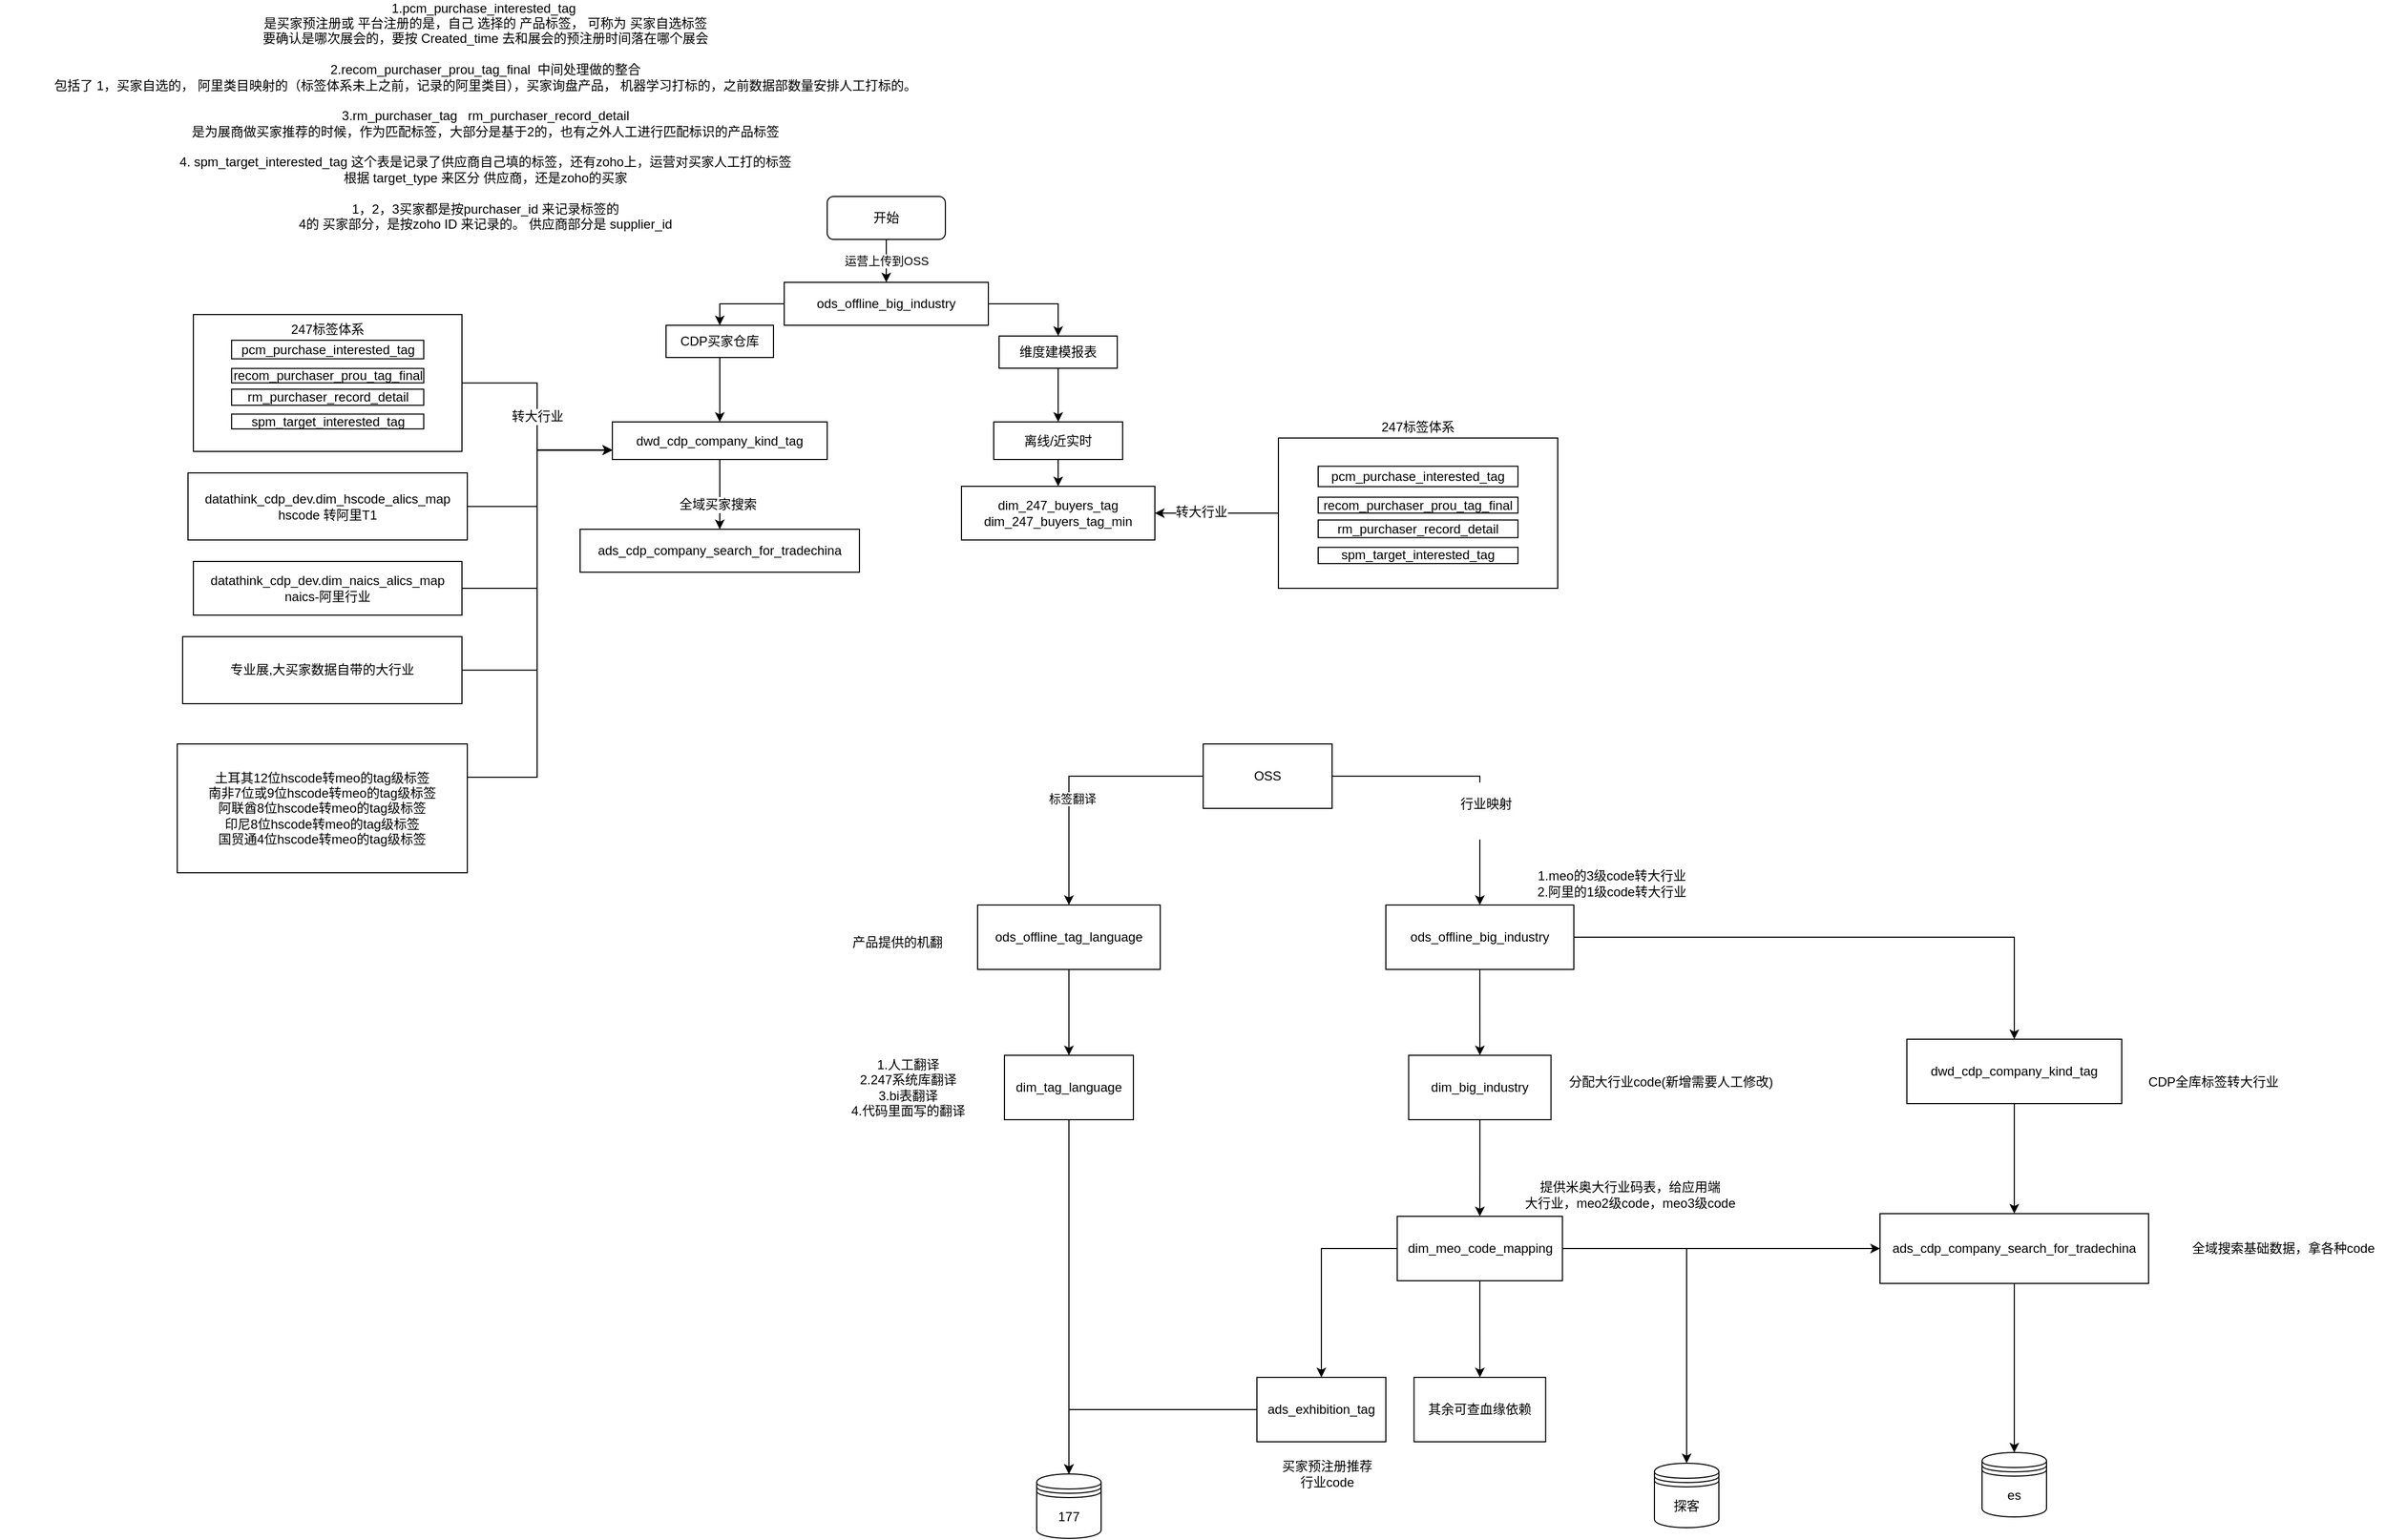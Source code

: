 <mxfile version="21.7.5" type="github">
  <diagram name="第 1 页" id="B3u7i0iakRDpiP1eP3sG">
    <mxGraphModel dx="2261" dy="1959" grid="1" gridSize="10" guides="1" tooltips="1" connect="1" arrows="1" fold="1" page="1" pageScale="1" pageWidth="827" pageHeight="1169" math="0" shadow="0">
      <root>
        <mxCell id="0" />
        <mxCell id="1" parent="0" />
        <mxCell id="-iG656EBkBJgbwyvgkrw-10" value="运营上传到OSS" style="edgeStyle=orthogonalEdgeStyle;rounded=0;orthogonalLoop=1;jettySize=auto;html=1;" parent="1" source="-iG656EBkBJgbwyvgkrw-8" target="-iG656EBkBJgbwyvgkrw-9" edge="1">
          <mxGeometry relative="1" as="geometry" />
        </mxCell>
        <mxCell id="-iG656EBkBJgbwyvgkrw-8" value="开始" style="rounded=1;whiteSpace=wrap;html=1;" parent="1" vertex="1">
          <mxGeometry x="30" y="50" width="110" height="40" as="geometry" />
        </mxCell>
        <mxCell id="-iG656EBkBJgbwyvgkrw-13" style="edgeStyle=orthogonalEdgeStyle;rounded=0;orthogonalLoop=1;jettySize=auto;html=1;entryX=0.5;entryY=0;entryDx=0;entryDy=0;" parent="1" source="-iG656EBkBJgbwyvgkrw-9" target="-iG656EBkBJgbwyvgkrw-11" edge="1">
          <mxGeometry relative="1" as="geometry" />
        </mxCell>
        <mxCell id="-iG656EBkBJgbwyvgkrw-14" style="edgeStyle=orthogonalEdgeStyle;rounded=0;orthogonalLoop=1;jettySize=auto;html=1;entryX=0.5;entryY=0;entryDx=0;entryDy=0;" parent="1" source="-iG656EBkBJgbwyvgkrw-9" target="-iG656EBkBJgbwyvgkrw-12" edge="1">
          <mxGeometry relative="1" as="geometry" />
        </mxCell>
        <mxCell id="-iG656EBkBJgbwyvgkrw-9" value="ods_offline_big_industry" style="rounded=0;whiteSpace=wrap;html=1;" parent="1" vertex="1">
          <mxGeometry x="-10" y="130" width="190" height="40" as="geometry" />
        </mxCell>
        <mxCell id="-iG656EBkBJgbwyvgkrw-63" value="" style="edgeStyle=orthogonalEdgeStyle;rounded=0;orthogonalLoop=1;jettySize=auto;html=1;fontFamily=Helvetica;fontSize=12;fontColor=default;" parent="1" source="-iG656EBkBJgbwyvgkrw-11" target="-iG656EBkBJgbwyvgkrw-62" edge="1">
          <mxGeometry relative="1" as="geometry" />
        </mxCell>
        <mxCell id="-iG656EBkBJgbwyvgkrw-11" value="CDP买家仓库" style="whiteSpace=wrap;html=1;rounded=0;" parent="1" vertex="1">
          <mxGeometry x="-120" y="170" width="100" height="30" as="geometry" />
        </mxCell>
        <mxCell id="-iG656EBkBJgbwyvgkrw-46" style="edgeStyle=orthogonalEdgeStyle;rounded=0;orthogonalLoop=1;jettySize=auto;html=1;fontFamily=Helvetica;fontSize=12;fontColor=default;" parent="1" source="-iG656EBkBJgbwyvgkrw-12" target="-iG656EBkBJgbwyvgkrw-18" edge="1">
          <mxGeometry relative="1" as="geometry" />
        </mxCell>
        <mxCell id="-iG656EBkBJgbwyvgkrw-12" value="维度建模报表" style="whiteSpace=wrap;html=1;rounded=0;" parent="1" vertex="1">
          <mxGeometry x="190" y="180" width="110" height="30" as="geometry" />
        </mxCell>
        <mxCell id="-iG656EBkBJgbwyvgkrw-22" value="" style="edgeStyle=orthogonalEdgeStyle;rounded=0;orthogonalLoop=1;jettySize=auto;html=1;" parent="1" source="-iG656EBkBJgbwyvgkrw-18" target="-iG656EBkBJgbwyvgkrw-21" edge="1">
          <mxGeometry relative="1" as="geometry" />
        </mxCell>
        <mxCell id="-iG656EBkBJgbwyvgkrw-18" value="离线/近实时" style="whiteSpace=wrap;html=1;rounded=0;" parent="1" vertex="1">
          <mxGeometry x="185" y="260" width="120" height="35" as="geometry" />
        </mxCell>
        <mxCell id="-iG656EBkBJgbwyvgkrw-21" value="dim_247_buyers_tag&lt;br&gt;dim_247_buyers_tag_min" style="whiteSpace=wrap;html=1;rounded=0;" parent="1" vertex="1">
          <mxGeometry x="155" y="320" width="180" height="50" as="geometry" />
        </mxCell>
        <mxCell id="-iG656EBkBJgbwyvgkrw-30" value="1.pcm_purchase_interested_tag&amp;nbsp;&lt;br&gt;是买家预注册或&amp;nbsp;平台注册的是，自己&amp;nbsp;选择的&amp;nbsp;产品标签，&amp;nbsp;可称为&amp;nbsp;买家自选标签&lt;br&gt;要确认是哪次展会的，要按&amp;nbsp;Created_time&amp;nbsp;去和展会的预注册时间落在哪个展会&lt;br&gt;&lt;br&gt;2.recom_purchaser_prou_tag_final&amp;nbsp;&amp;nbsp;中间处理做的整合&lt;br&gt;包括了&amp;nbsp;1，买家自选的，&amp;nbsp;阿里类目映射的（标签体系未上之前，记录的阿里类目），买家询盘产品，&amp;nbsp;机器学习打标的，之前数据部数量安排人工打标的。&lt;br&gt;&lt;br&gt;3.rm_purchaser_tag&amp;nbsp;&amp;nbsp;&amp;nbsp;rm_purchaser_record_detail&lt;br&gt;是为展商做买家推荐的时候，作为匹配标签，大部分是基于2的，也有之外人工进行匹配标识的产品标签&lt;br&gt;&lt;br&gt;4.&amp;nbsp;spm_target_interested_tag&amp;nbsp;这个表是记录了供应商自己填的标签，还有zoho上，运营对买家人工打的标签&lt;br&gt;根据&amp;nbsp;target_type&amp;nbsp;来区分&amp;nbsp;供应商，还是zoho的买家&lt;br&gt;&lt;br&gt;1，2，3买家都是按purchaser_id&amp;nbsp;来记录标签的&lt;br&gt;4的&amp;nbsp;买家部分，是按zoho&amp;nbsp;ID&amp;nbsp;来记录的。&amp;nbsp;供应商部分是&amp;nbsp;supplier_id" style="text;html=1;strokeColor=none;fillColor=none;align=center;verticalAlign=middle;whiteSpace=wrap;rounded=0;" parent="1" vertex="1">
          <mxGeometry x="-740" y="-40" width="904" height="30" as="geometry" />
        </mxCell>
        <mxCell id="-iG656EBkBJgbwyvgkrw-40" style="edgeStyle=orthogonalEdgeStyle;rounded=0;orthogonalLoop=1;jettySize=auto;html=1;entryX=1;entryY=0.5;entryDx=0;entryDy=0;fontFamily=Helvetica;fontSize=12;fontColor=default;" parent="1" source="-iG656EBkBJgbwyvgkrw-32" target="-iG656EBkBJgbwyvgkrw-21" edge="1">
          <mxGeometry relative="1" as="geometry" />
        </mxCell>
        <mxCell id="-iG656EBkBJgbwyvgkrw-41" value="转大行业" style="edgeLabel;html=1;align=center;verticalAlign=middle;resizable=0;points=[];fontSize=12;fontFamily=Helvetica;fontColor=default;" parent="-iG656EBkBJgbwyvgkrw-40" vertex="1" connectable="0">
          <mxGeometry x="0.262" y="-1" relative="1" as="geometry">
            <mxPoint as="offset" />
          </mxGeometry>
        </mxCell>
        <mxCell id="-iG656EBkBJgbwyvgkrw-32" value="247标签体系" style="rounded=0;whiteSpace=wrap;html=1;container=1;spacingBottom=160;" parent="1" vertex="1">
          <mxGeometry x="450" y="275" width="260" height="140" as="geometry">
            <mxRectangle x="740" y="490" width="110" height="310" as="alternateBounds" />
          </mxGeometry>
        </mxCell>
        <mxCell id="-iG656EBkBJgbwyvgkrw-34" value="pcm_purchase_interested_tag" style="rounded=0;whiteSpace=wrap;html=1;" parent="-iG656EBkBJgbwyvgkrw-32" vertex="1">
          <mxGeometry x="37.001" y="26.301" width="185.993" height="18.991" as="geometry" />
        </mxCell>
        <mxCell id="-iG656EBkBJgbwyvgkrw-27" value="recom_purchaser_prou_tag_final" style="rounded=0;whiteSpace=wrap;html=1;" parent="-iG656EBkBJgbwyvgkrw-32" vertex="1">
          <mxGeometry x="37.001" y="55.151" width="185.993" height="14.791" as="geometry" />
        </mxCell>
        <mxCell id="-iG656EBkBJgbwyvgkrw-28" value="rm_purchaser_record_detail" style="rounded=0;whiteSpace=wrap;html=1;" parent="-iG656EBkBJgbwyvgkrw-32" vertex="1">
          <mxGeometry x="37.001" y="76.362" width="185.993" height="16.444" as="geometry" />
        </mxCell>
        <mxCell id="-iG656EBkBJgbwyvgkrw-29" value="spm_target_interested_tag" style="rounded=0;whiteSpace=wrap;html=1;" parent="-iG656EBkBJgbwyvgkrw-32" vertex="1">
          <mxGeometry x="37.001" y="101.817" width="185.993" height="15.135" as="geometry" />
        </mxCell>
        <mxCell id="-iG656EBkBJgbwyvgkrw-83" value="转大行业" style="edgeStyle=orthogonalEdgeStyle;rounded=0;orthogonalLoop=1;jettySize=auto;html=1;entryX=0;entryY=0.75;entryDx=0;entryDy=0;fontFamily=Helvetica;fontSize=12;fontColor=default;" parent="1" source="-iG656EBkBJgbwyvgkrw-57" target="-iG656EBkBJgbwyvgkrw-62" edge="1">
          <mxGeometry relative="1" as="geometry" />
        </mxCell>
        <mxCell id="-iG656EBkBJgbwyvgkrw-57" value="247标签体系" style="rounded=0;whiteSpace=wrap;html=1;container=1;spacingBottom=100;" parent="1" vertex="1">
          <mxGeometry x="-560" y="160" width="250" height="127.5" as="geometry">
            <mxRectangle x="740" y="490" width="110" height="310" as="alternateBounds" />
          </mxGeometry>
        </mxCell>
        <mxCell id="-iG656EBkBJgbwyvgkrw-58" value="pcm_purchase_interested_tag" style="rounded=0;whiteSpace=wrap;html=1;" parent="-iG656EBkBJgbwyvgkrw-57" vertex="1">
          <mxGeometry x="35.578" y="23.953" width="178.839" height="17.295" as="geometry" />
        </mxCell>
        <mxCell id="-iG656EBkBJgbwyvgkrw-59" value="recom_purchaser_prou_tag_final" style="rounded=0;whiteSpace=wrap;html=1;" parent="-iG656EBkBJgbwyvgkrw-57" vertex="1">
          <mxGeometry x="35.578" y="50.227" width="178.839" height="13.47" as="geometry" />
        </mxCell>
        <mxCell id="-iG656EBkBJgbwyvgkrw-60" value="rm_purchaser_record_detail" style="rounded=0;whiteSpace=wrap;html=1;" parent="-iG656EBkBJgbwyvgkrw-57" vertex="1">
          <mxGeometry x="35.578" y="69.544" width="178.839" height="14.976" as="geometry" />
        </mxCell>
        <mxCell id="-iG656EBkBJgbwyvgkrw-61" value="spm_target_interested_tag" style="rounded=0;whiteSpace=wrap;html=1;" parent="-iG656EBkBJgbwyvgkrw-57" vertex="1">
          <mxGeometry x="35.578" y="92.726" width="178.839" height="13.784" as="geometry" />
        </mxCell>
        <mxCell id="-iG656EBkBJgbwyvgkrw-79" style="edgeStyle=orthogonalEdgeStyle;rounded=0;orthogonalLoop=1;jettySize=auto;html=1;exitX=0.5;exitY=1;exitDx=0;exitDy=0;fontFamily=Helvetica;fontSize=12;fontColor=default;" parent="1" source="-iG656EBkBJgbwyvgkrw-62" target="-iG656EBkBJgbwyvgkrw-78" edge="1">
          <mxGeometry relative="1" as="geometry" />
        </mxCell>
        <mxCell id="-iG656EBkBJgbwyvgkrw-80" value="全域买家搜索" style="edgeLabel;html=1;align=center;verticalAlign=middle;resizable=0;points=[];fontSize=12;fontFamily=Helvetica;fontColor=default;" parent="-iG656EBkBJgbwyvgkrw-79" vertex="1" connectable="0">
          <mxGeometry x="0.282" y="-2" relative="1" as="geometry">
            <mxPoint as="offset" />
          </mxGeometry>
        </mxCell>
        <mxCell id="-iG656EBkBJgbwyvgkrw-62" value="dwd_cdp_company_kind_tag" style="whiteSpace=wrap;html=1;rounded=0;" parent="1" vertex="1">
          <mxGeometry x="-170" y="260" width="200" height="35" as="geometry" />
        </mxCell>
        <mxCell id="-iG656EBkBJgbwyvgkrw-85" style="edgeStyle=orthogonalEdgeStyle;rounded=0;orthogonalLoop=1;jettySize=auto;html=1;entryX=0;entryY=0.75;entryDx=0;entryDy=0;fontFamily=Helvetica;fontSize=12;fontColor=default;" parent="1" source="-iG656EBkBJgbwyvgkrw-67" target="-iG656EBkBJgbwyvgkrw-62" edge="1">
          <mxGeometry relative="1" as="geometry" />
        </mxCell>
        <mxCell id="-iG656EBkBJgbwyvgkrw-67" value="datathink_cdp_dev.dim_naics_alics_map&lt;br&gt;naics-阿里行业" style="whiteSpace=wrap;html=1;rounded=0;" parent="1" vertex="1">
          <mxGeometry x="-560" y="390" width="250" height="50" as="geometry" />
        </mxCell>
        <mxCell id="-iG656EBkBJgbwyvgkrw-84" style="edgeStyle=orthogonalEdgeStyle;rounded=0;orthogonalLoop=1;jettySize=auto;html=1;entryX=0;entryY=0.75;entryDx=0;entryDy=0;fontFamily=Helvetica;fontSize=12;fontColor=default;" parent="1" source="-iG656EBkBJgbwyvgkrw-68" target="-iG656EBkBJgbwyvgkrw-62" edge="1">
          <mxGeometry relative="1" as="geometry">
            <Array as="points">
              <mxPoint x="-240" y="339" />
              <mxPoint x="-240" y="286" />
            </Array>
          </mxGeometry>
        </mxCell>
        <mxCell id="-iG656EBkBJgbwyvgkrw-68" value="datathink_cdp_dev.dim_hscode_alics_map&lt;br&gt;hscode 转阿里T1" style="whiteSpace=wrap;html=1;rounded=0;" parent="1" vertex="1">
          <mxGeometry x="-565" y="307.5" width="260" height="62.5" as="geometry" />
        </mxCell>
        <mxCell id="-iG656EBkBJgbwyvgkrw-78" value="ads_cdp_company_search_for_tradechina" style="whiteSpace=wrap;html=1;rounded=0;" parent="1" vertex="1">
          <mxGeometry x="-200" y="360" width="260" height="40" as="geometry" />
        </mxCell>
        <mxCell id="-iG656EBkBJgbwyvgkrw-86" style="edgeStyle=orthogonalEdgeStyle;rounded=0;orthogonalLoop=1;jettySize=auto;html=1;entryX=0;entryY=0.75;entryDx=0;entryDy=0;fontFamily=Helvetica;fontSize=12;fontColor=default;" parent="1" source="-iG656EBkBJgbwyvgkrw-81" target="-iG656EBkBJgbwyvgkrw-62" edge="1">
          <mxGeometry relative="1" as="geometry" />
        </mxCell>
        <mxCell id="-iG656EBkBJgbwyvgkrw-81" value="专业展,大买家数据自带的大行业" style="whiteSpace=wrap;html=1;rounded=0;" parent="1" vertex="1">
          <mxGeometry x="-570" y="460" width="260" height="62.5" as="geometry" />
        </mxCell>
        <mxCell id="PLJ9xqympnkOKoml_p7U-1" value="" style="edgeStyle=orthogonalEdgeStyle;rounded=0;orthogonalLoop=1;jettySize=auto;html=1;" edge="1" parent="1" source="PLJ9xqympnkOKoml_p7U-5" target="PLJ9xqympnkOKoml_p7U-7">
          <mxGeometry relative="1" as="geometry" />
        </mxCell>
        <mxCell id="PLJ9xqympnkOKoml_p7U-2" value="标签翻译" style="edgeLabel;html=1;align=center;verticalAlign=middle;resizable=0;points=[];" vertex="1" connectable="0" parent="PLJ9xqympnkOKoml_p7U-1">
          <mxGeometry x="0.191" y="3" relative="1" as="geometry">
            <mxPoint as="offset" />
          </mxGeometry>
        </mxCell>
        <mxCell id="PLJ9xqympnkOKoml_p7U-3" value="" style="edgeStyle=orthogonalEdgeStyle;rounded=0;orthogonalLoop=1;jettySize=auto;html=1;" edge="1" parent="1" source="PLJ9xqympnkOKoml_p7U-5" target="PLJ9xqympnkOKoml_p7U-10">
          <mxGeometry relative="1" as="geometry" />
        </mxCell>
        <mxCell id="PLJ9xqympnkOKoml_p7U-4" value="&#xa;&lt;span style=&quot;color: rgb(0, 0, 0); font-family: Helvetica; font-size: 12px; font-style: normal; font-variant-ligatures: normal; font-variant-caps: normal; font-weight: 400; letter-spacing: normal; orphans: 2; text-align: center; text-indent: 0px; text-transform: none; widows: 2; word-spacing: 0px; -webkit-text-stroke-width: 0px; background-color: rgb(251, 251, 251); text-decoration-thickness: initial; text-decoration-style: initial; text-decoration-color: initial; float: none; display: inline !important;&quot;&gt;行业映射&lt;/span&gt;&#xa;&#xa;" style="edgeLabel;html=1;align=center;verticalAlign=middle;resizable=0;points=[];" vertex="1" connectable="0" parent="PLJ9xqympnkOKoml_p7U-3">
          <mxGeometry x="0.314" y="5" relative="1" as="geometry">
            <mxPoint as="offset" />
          </mxGeometry>
        </mxCell>
        <mxCell id="PLJ9xqympnkOKoml_p7U-5" value="OSS" style="rounded=0;whiteSpace=wrap;html=1;" vertex="1" parent="1">
          <mxGeometry x="380" y="560" width="120" height="60" as="geometry" />
        </mxCell>
        <mxCell id="PLJ9xqympnkOKoml_p7U-6" value="" style="edgeStyle=orthogonalEdgeStyle;rounded=0;orthogonalLoop=1;jettySize=auto;html=1;" edge="1" parent="1" source="PLJ9xqympnkOKoml_p7U-7" target="PLJ9xqympnkOKoml_p7U-14">
          <mxGeometry relative="1" as="geometry" />
        </mxCell>
        <mxCell id="PLJ9xqympnkOKoml_p7U-7" value="ods_offline_tag_language" style="rounded=0;whiteSpace=wrap;html=1;" vertex="1" parent="1">
          <mxGeometry x="170" y="710" width="170" height="60" as="geometry" />
        </mxCell>
        <mxCell id="PLJ9xqympnkOKoml_p7U-8" value="" style="edgeStyle=orthogonalEdgeStyle;rounded=0;orthogonalLoop=1;jettySize=auto;html=1;" edge="1" parent="1" source="PLJ9xqympnkOKoml_p7U-10" target="PLJ9xqympnkOKoml_p7U-12">
          <mxGeometry relative="1" as="geometry" />
        </mxCell>
        <mxCell id="PLJ9xqympnkOKoml_p7U-9" style="edgeStyle=orthogonalEdgeStyle;rounded=0;orthogonalLoop=1;jettySize=auto;html=1;entryX=0.5;entryY=0;entryDx=0;entryDy=0;" edge="1" parent="1" source="PLJ9xqympnkOKoml_p7U-10" target="PLJ9xqympnkOKoml_p7U-31">
          <mxGeometry relative="1" as="geometry" />
        </mxCell>
        <mxCell id="PLJ9xqympnkOKoml_p7U-10" value="ods_offline_big_industry" style="rounded=0;whiteSpace=wrap;html=1;" vertex="1" parent="1">
          <mxGeometry x="550" y="710" width="175" height="60" as="geometry" />
        </mxCell>
        <mxCell id="PLJ9xqympnkOKoml_p7U-11" value="" style="edgeStyle=orthogonalEdgeStyle;rounded=0;orthogonalLoop=1;jettySize=auto;html=1;" edge="1" parent="1" source="PLJ9xqympnkOKoml_p7U-12" target="PLJ9xqympnkOKoml_p7U-19">
          <mxGeometry relative="1" as="geometry" />
        </mxCell>
        <mxCell id="PLJ9xqympnkOKoml_p7U-12" value="dim_big_industry" style="whiteSpace=wrap;html=1;rounded=0;" vertex="1" parent="1">
          <mxGeometry x="571.25" y="850" width="132.5" height="60" as="geometry" />
        </mxCell>
        <mxCell id="PLJ9xqympnkOKoml_p7U-13" style="edgeStyle=orthogonalEdgeStyle;rounded=0;orthogonalLoop=1;jettySize=auto;html=1;" edge="1" parent="1" source="PLJ9xqympnkOKoml_p7U-14" target="PLJ9xqympnkOKoml_p7U-26">
          <mxGeometry relative="1" as="geometry" />
        </mxCell>
        <mxCell id="PLJ9xqympnkOKoml_p7U-14" value="dim_tag_language" style="whiteSpace=wrap;html=1;rounded=0;" vertex="1" parent="1">
          <mxGeometry x="195" y="850" width="120" height="60" as="geometry" />
        </mxCell>
        <mxCell id="PLJ9xqympnkOKoml_p7U-15" value="" style="edgeStyle=orthogonalEdgeStyle;rounded=0;orthogonalLoop=1;jettySize=auto;html=1;" edge="1" parent="1" source="PLJ9xqympnkOKoml_p7U-19" target="PLJ9xqympnkOKoml_p7U-24">
          <mxGeometry relative="1" as="geometry" />
        </mxCell>
        <mxCell id="PLJ9xqympnkOKoml_p7U-16" style="edgeStyle=orthogonalEdgeStyle;rounded=0;orthogonalLoop=1;jettySize=auto;html=1;" edge="1" parent="1" source="PLJ9xqympnkOKoml_p7U-19" target="PLJ9xqympnkOKoml_p7U-27">
          <mxGeometry relative="1" as="geometry" />
        </mxCell>
        <mxCell id="PLJ9xqympnkOKoml_p7U-17" style="edgeStyle=orthogonalEdgeStyle;rounded=0;orthogonalLoop=1;jettySize=auto;html=1;" edge="1" parent="1" source="PLJ9xqympnkOKoml_p7U-19" target="PLJ9xqympnkOKoml_p7U-34">
          <mxGeometry relative="1" as="geometry" />
        </mxCell>
        <mxCell id="PLJ9xqympnkOKoml_p7U-18" value="" style="edgeStyle=orthogonalEdgeStyle;rounded=0;orthogonalLoop=1;jettySize=auto;html=1;" edge="1" parent="1" source="PLJ9xqympnkOKoml_p7U-19" target="PLJ9xqympnkOKoml_p7U-36">
          <mxGeometry relative="1" as="geometry" />
        </mxCell>
        <mxCell id="PLJ9xqympnkOKoml_p7U-19" value="dim_meo_code_mapping" style="whiteSpace=wrap;html=1;rounded=0;" vertex="1" parent="1">
          <mxGeometry x="560.63" y="1000" width="153.75" height="60" as="geometry" />
        </mxCell>
        <mxCell id="PLJ9xqympnkOKoml_p7U-20" value="分配大行业code(新增需要人工修改)" style="text;html=1;align=center;verticalAlign=middle;resizable=0;points=[];autosize=1;strokeColor=none;fillColor=none;" vertex="1" parent="1">
          <mxGeometry x="710" y="860" width="210" height="30" as="geometry" />
        </mxCell>
        <mxCell id="PLJ9xqympnkOKoml_p7U-21" value="提供米奥大行业码表，给应用端&lt;br&gt;大行业，meo2级code，meo3级code" style="text;html=1;align=center;verticalAlign=middle;resizable=0;points=[];autosize=1;strokeColor=none;fillColor=none;" vertex="1" parent="1">
          <mxGeometry x="667" y="960" width="220" height="40" as="geometry" />
        </mxCell>
        <mxCell id="PLJ9xqympnkOKoml_p7U-22" value="1.人工翻译&lt;br&gt;2.247系统库翻译&lt;br&gt;3.bi表翻译&lt;br&gt;4.代码里面写的翻译" style="text;html=1;align=center;verticalAlign=middle;resizable=0;points=[];autosize=1;strokeColor=none;fillColor=none;" vertex="1" parent="1">
          <mxGeometry x="40" y="845" width="130" height="70" as="geometry" />
        </mxCell>
        <mxCell id="PLJ9xqympnkOKoml_p7U-23" style="edgeStyle=orthogonalEdgeStyle;rounded=0;orthogonalLoop=1;jettySize=auto;html=1;entryX=0.5;entryY=0;entryDx=0;entryDy=0;" edge="1" parent="1" source="PLJ9xqympnkOKoml_p7U-24" target="PLJ9xqympnkOKoml_p7U-26">
          <mxGeometry relative="1" as="geometry" />
        </mxCell>
        <mxCell id="PLJ9xqympnkOKoml_p7U-24" value="ads_exhibition_tag" style="whiteSpace=wrap;html=1;rounded=0;" vertex="1" parent="1">
          <mxGeometry x="429.995" y="1150" width="120" height="60" as="geometry" />
        </mxCell>
        <mxCell id="PLJ9xqympnkOKoml_p7U-25" value="买家预注册推荐&lt;br&gt;行业code" style="text;html=1;align=center;verticalAlign=middle;resizable=0;points=[];autosize=1;strokeColor=none;fillColor=none;" vertex="1" parent="1">
          <mxGeometry x="439.99" y="1220" width="110" height="40" as="geometry" />
        </mxCell>
        <mxCell id="PLJ9xqympnkOKoml_p7U-26" value="177" style="shape=datastore;whiteSpace=wrap;html=1;" vertex="1" parent="1">
          <mxGeometry x="225" y="1240" width="60" height="60" as="geometry" />
        </mxCell>
        <mxCell id="PLJ9xqympnkOKoml_p7U-27" value="探客" style="shape=datastore;whiteSpace=wrap;html=1;" vertex="1" parent="1">
          <mxGeometry x="800" y="1230" width="60" height="60" as="geometry" />
        </mxCell>
        <mxCell id="PLJ9xqympnkOKoml_p7U-28" value="1.meo的3级code转大行业&lt;br&gt;2.阿里的1级code转大行业" style="text;html=1;align=center;verticalAlign=middle;resizable=0;points=[];autosize=1;strokeColor=none;fillColor=none;" vertex="1" parent="1">
          <mxGeometry x="680" y="670" width="160" height="40" as="geometry" />
        </mxCell>
        <mxCell id="PLJ9xqympnkOKoml_p7U-29" value="产品提供的机翻" style="text;html=1;align=center;verticalAlign=middle;resizable=0;points=[];autosize=1;strokeColor=none;fillColor=none;" vertex="1" parent="1">
          <mxGeometry x="40" y="730" width="110" height="30" as="geometry" />
        </mxCell>
        <mxCell id="PLJ9xqympnkOKoml_p7U-30" value="" style="edgeStyle=orthogonalEdgeStyle;rounded=0;orthogonalLoop=1;jettySize=auto;html=1;" edge="1" parent="1" source="PLJ9xqympnkOKoml_p7U-31" target="PLJ9xqympnkOKoml_p7U-34">
          <mxGeometry relative="1" as="geometry" />
        </mxCell>
        <mxCell id="PLJ9xqympnkOKoml_p7U-31" value="dwd_cdp_company_kind_tag" style="rounded=0;whiteSpace=wrap;html=1;" vertex="1" parent="1">
          <mxGeometry x="1035" y="835" width="200" height="60" as="geometry" />
        </mxCell>
        <mxCell id="PLJ9xqympnkOKoml_p7U-32" value="CDP全库标签转大行业" style="text;html=1;align=center;verticalAlign=middle;resizable=0;points=[];autosize=1;strokeColor=none;fillColor=none;" vertex="1" parent="1">
          <mxGeometry x="1250" y="860" width="140" height="30" as="geometry" />
        </mxCell>
        <mxCell id="PLJ9xqympnkOKoml_p7U-33" style="edgeStyle=orthogonalEdgeStyle;rounded=0;orthogonalLoop=1;jettySize=auto;html=1;" edge="1" parent="1" source="PLJ9xqympnkOKoml_p7U-34" target="PLJ9xqympnkOKoml_p7U-37">
          <mxGeometry relative="1" as="geometry" />
        </mxCell>
        <mxCell id="PLJ9xqympnkOKoml_p7U-34" value="ads_cdp_company_search_for_tradechina" style="whiteSpace=wrap;html=1;rounded=0;" vertex="1" parent="1">
          <mxGeometry x="1010" y="997.5" width="250" height="65" as="geometry" />
        </mxCell>
        <mxCell id="PLJ9xqympnkOKoml_p7U-35" value="全域搜索基础数据，拿各种code" style="text;html=1;align=center;verticalAlign=middle;resizable=0;points=[];autosize=1;strokeColor=none;fillColor=none;" vertex="1" parent="1">
          <mxGeometry x="1290" y="1015" width="190" height="30" as="geometry" />
        </mxCell>
        <mxCell id="PLJ9xqympnkOKoml_p7U-36" value="其余可查血缘依赖" style="rounded=0;whiteSpace=wrap;html=1;" vertex="1" parent="1">
          <mxGeometry x="576.25" y="1150" width="122.5" height="60" as="geometry" />
        </mxCell>
        <mxCell id="PLJ9xqympnkOKoml_p7U-37" value="es" style="shape=datastore;whiteSpace=wrap;html=1;" vertex="1" parent="1">
          <mxGeometry x="1105" y="1220" width="60" height="60" as="geometry" />
        </mxCell>
        <mxCell id="PLJ9xqympnkOKoml_p7U-39" style="edgeStyle=orthogonalEdgeStyle;rounded=0;orthogonalLoop=1;jettySize=auto;html=1;entryX=0;entryY=0.75;entryDx=0;entryDy=0;" edge="1" parent="1" source="PLJ9xqympnkOKoml_p7U-38" target="-iG656EBkBJgbwyvgkrw-62">
          <mxGeometry relative="1" as="geometry">
            <Array as="points">
              <mxPoint x="-240" y="591" />
              <mxPoint x="-240" y="286" />
            </Array>
          </mxGeometry>
        </mxCell>
        <mxCell id="PLJ9xqympnkOKoml_p7U-38" value="土耳其12位hscode转meo的tag级标签&lt;br&gt;南非7位或9位hscode转meo的tag级标签&lt;br&gt;阿联酋8位hscode转meo的tag级标签&lt;br&gt;印尼8位hscode转meo的tag级标签&lt;br&gt;国贸通4位hscode转meo的tag级标签" style="whiteSpace=wrap;html=1;rounded=0;" vertex="1" parent="1">
          <mxGeometry x="-575" y="560" width="270" height="120" as="geometry" />
        </mxCell>
      </root>
    </mxGraphModel>
  </diagram>
</mxfile>
